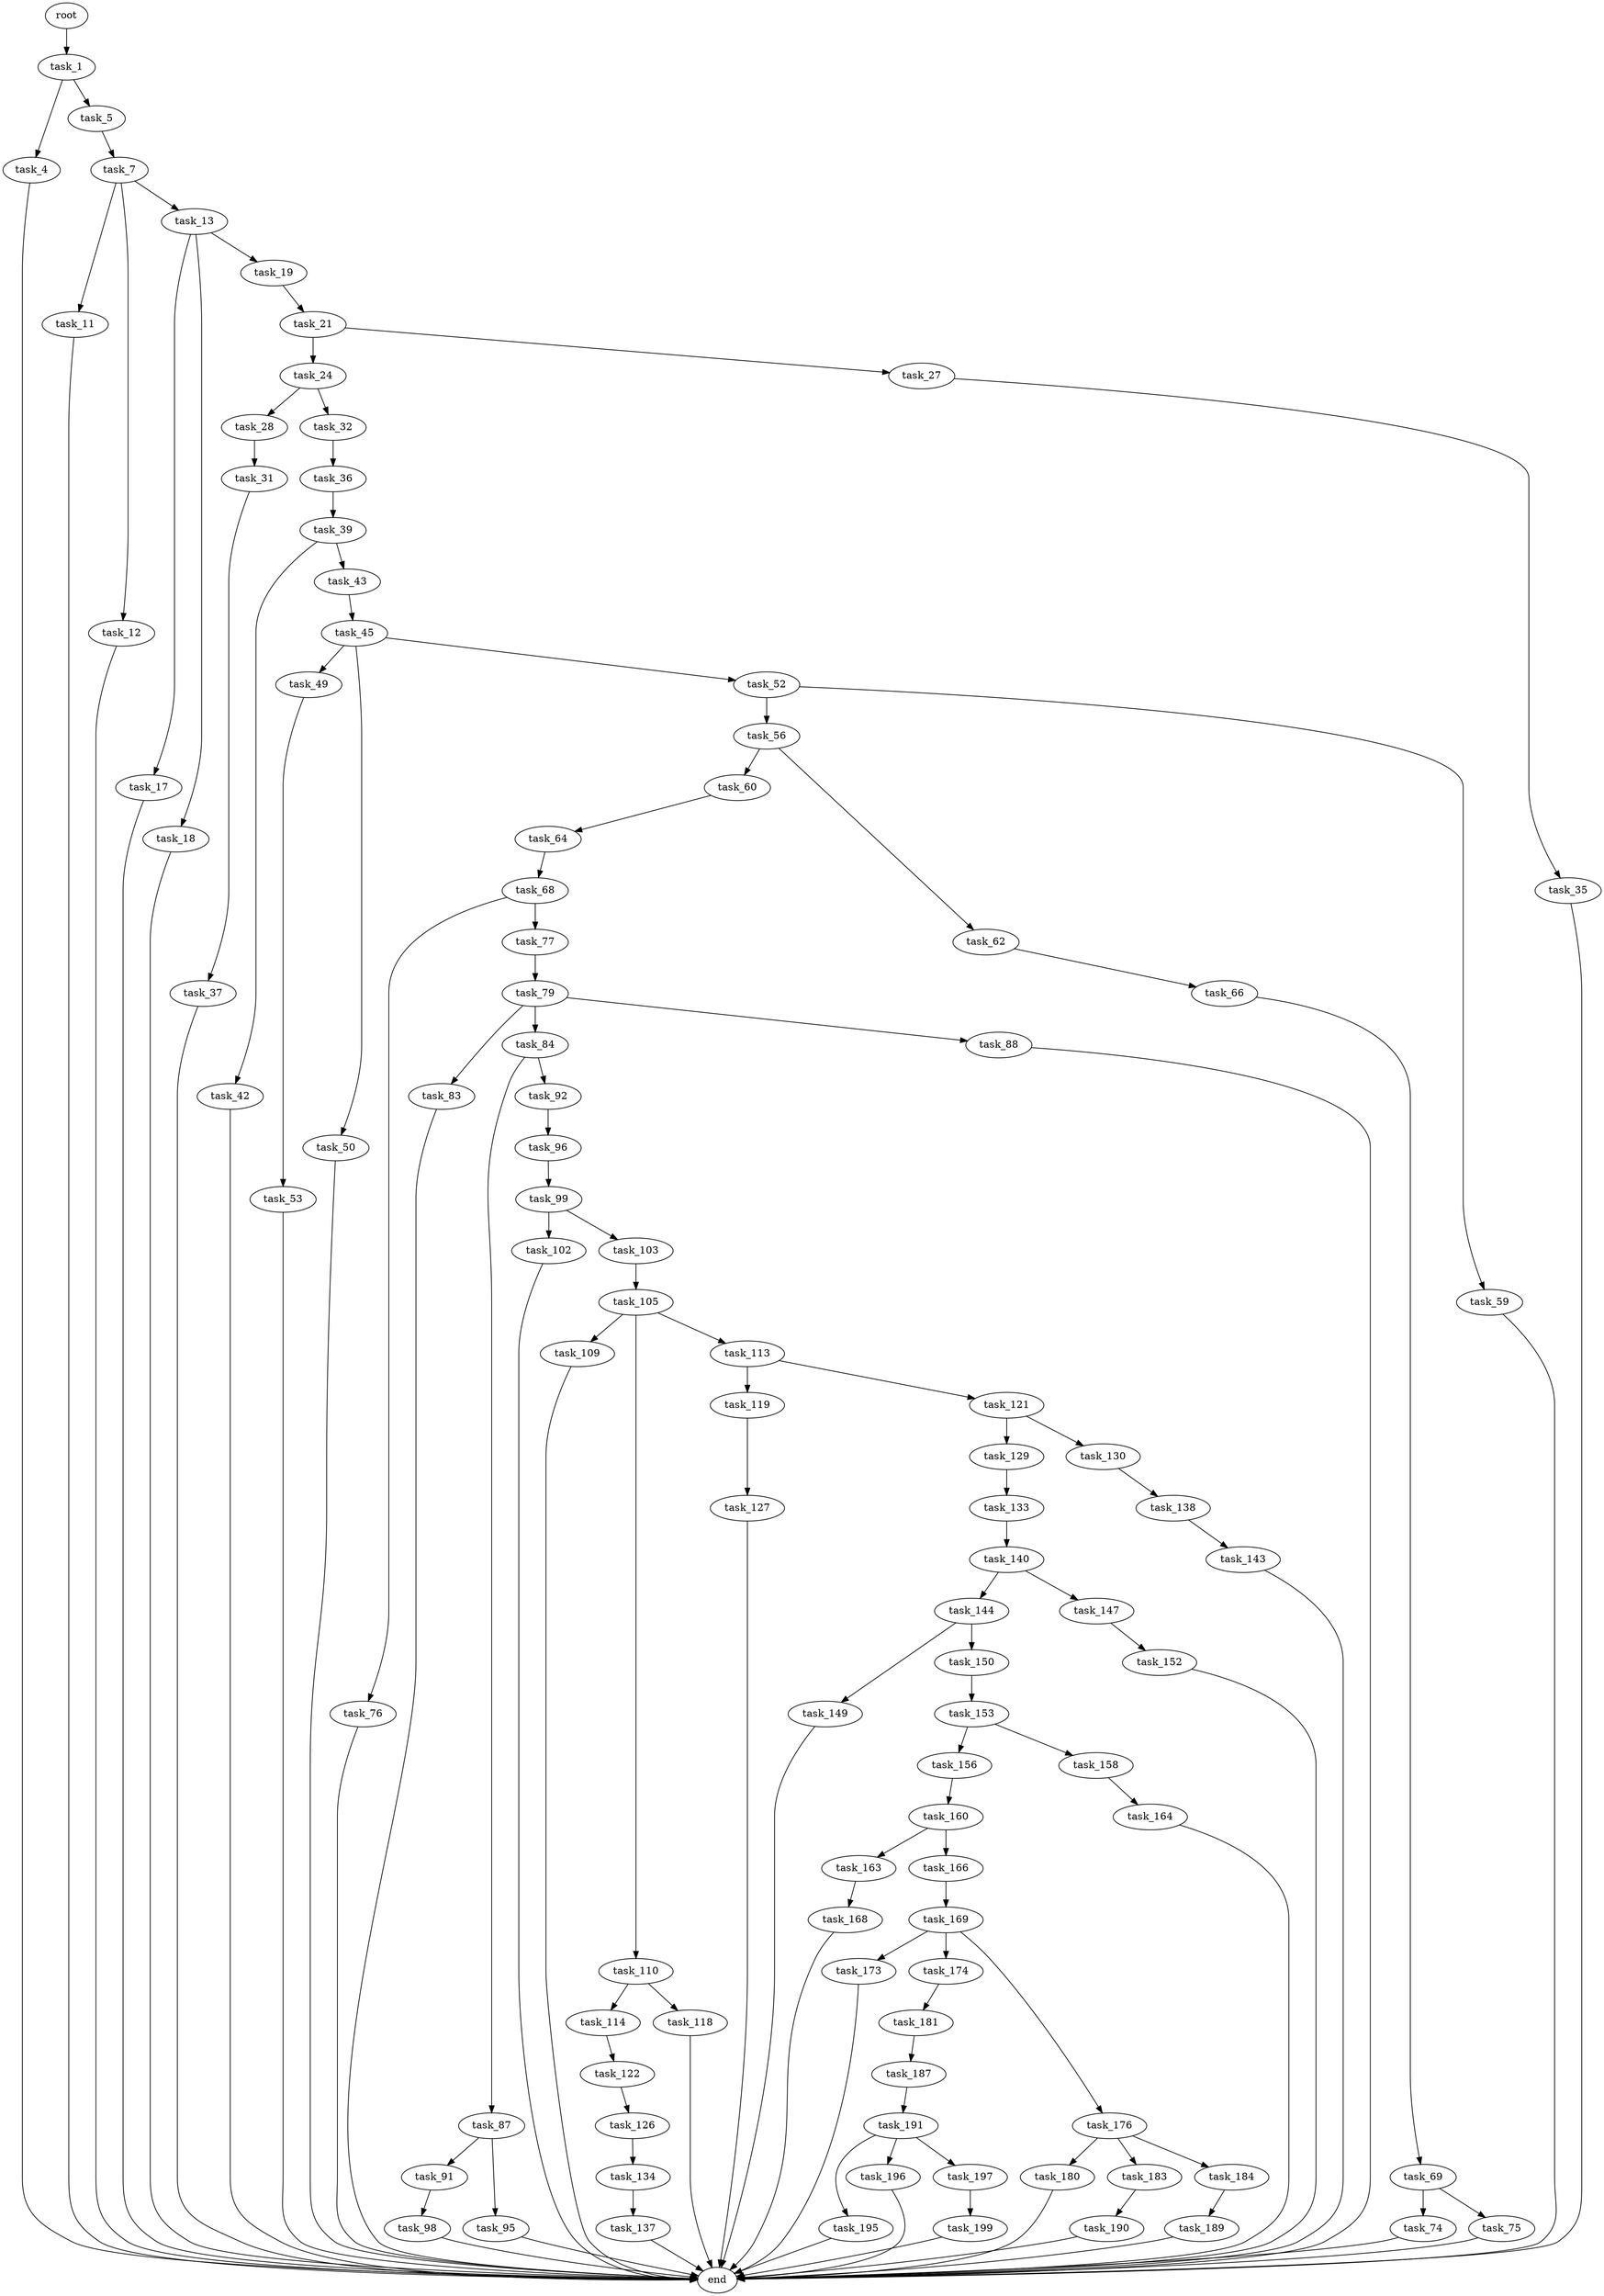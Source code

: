 digraph G {
  root [size="0.000000"];
  task_1 [size="356323348563.000000"];
  task_4 [size="23511105359.000000"];
  task_5 [size="2237539144.000000"];
  task_7 [size="549755813888.000000"];
  task_11 [size="68719476736.000000"];
  task_12 [size="134217728000.000000"];
  task_13 [size="13231820987.000000"];
  task_17 [size="134217728000.000000"];
  task_18 [size="368293445632.000000"];
  task_19 [size="42128427583.000000"];
  task_21 [size="41749194716.000000"];
  task_24 [size="68719476736.000000"];
  task_27 [size="10196650036.000000"];
  task_28 [size="1073741824000.000000"];
  task_31 [size="13379548582.000000"];
  task_32 [size="4994507912.000000"];
  task_35 [size="4926804713.000000"];
  task_36 [size="217226368920.000000"];
  task_37 [size="8589934592.000000"];
  task_39 [size="165725071792.000000"];
  task_42 [size="76744109039.000000"];
  task_43 [size="127931409802.000000"];
  task_45 [size="13498017136.000000"];
  task_49 [size="2429727426.000000"];
  task_50 [size="1012034288326.000000"];
  task_52 [size="3179279677.000000"];
  task_53 [size="368293445632.000000"];
  task_56 [size="37840423105.000000"];
  task_59 [size="81262396123.000000"];
  task_60 [size="26158563014.000000"];
  task_62 [size="443301762460.000000"];
  task_64 [size="415195506819.000000"];
  task_66 [size="32729299021.000000"];
  task_68 [size="8589934592.000000"];
  task_69 [size="8589934592.000000"];
  task_74 [size="231928233984.000000"];
  task_75 [size="782757789696.000000"];
  task_76 [size="68719476736.000000"];
  task_77 [size="438433043158.000000"];
  task_79 [size="627486012767.000000"];
  task_83 [size="1073741824000.000000"];
  task_84 [size="188190553720.000000"];
  task_87 [size="549755813888.000000"];
  task_88 [size="378902757110.000000"];
  task_91 [size="264727012326.000000"];
  task_92 [size="14447545513.000000"];
  task_95 [size="231928233984.000000"];
  task_96 [size="134217728000.000000"];
  task_98 [size="2001372238.000000"];
  task_99 [size="187468173546.000000"];
  task_102 [size="85161888200.000000"];
  task_103 [size="68719476736.000000"];
  task_105 [size="134217728000.000000"];
  task_109 [size="12206584441.000000"];
  task_110 [size="15779838031.000000"];
  task_113 [size="68719476736.000000"];
  task_114 [size="86148876879.000000"];
  task_118 [size="134217728000.000000"];
  task_119 [size="2091405329.000000"];
  task_121 [size="17100733906.000000"];
  task_122 [size="751942564403.000000"];
  task_126 [size="134217728000.000000"];
  task_127 [size="204976635325.000000"];
  task_129 [size="68719476736.000000"];
  task_130 [size="1946076477.000000"];
  task_133 [size="2298860068.000000"];
  task_134 [size="3876374219.000000"];
  task_137 [size="1073741824000.000000"];
  task_138 [size="44748548631.000000"];
  task_140 [size="745661489658.000000"];
  task_143 [size="8589934592.000000"];
  task_144 [size="20348454275.000000"];
  task_147 [size="4015478092.000000"];
  task_149 [size="6216817970.000000"];
  task_150 [size="8589934592.000000"];
  task_152 [size="17769920773.000000"];
  task_153 [size="43175677486.000000"];
  task_156 [size="68719476736.000000"];
  task_158 [size="22421455504.000000"];
  task_160 [size="678540968290.000000"];
  task_163 [size="255903410857.000000"];
  task_164 [size="231928233984.000000"];
  task_166 [size="345639365571.000000"];
  task_168 [size="15167195113.000000"];
  task_169 [size="40088420958.000000"];
  task_173 [size="368293445632.000000"];
  task_174 [size="134217728000.000000"];
  task_176 [size="529400739879.000000"];
  task_180 [size="782757789696.000000"];
  task_181 [size="17502262166.000000"];
  task_183 [size="231928233984.000000"];
  task_184 [size="290804829466.000000"];
  task_187 [size="105251552163.000000"];
  task_189 [size="25601997129.000000"];
  task_190 [size="1425057134.000000"];
  task_191 [size="185581714323.000000"];
  task_195 [size="26669716756.000000"];
  task_196 [size="731525115164.000000"];
  task_197 [size="191132777246.000000"];
  task_199 [size="794190589914.000000"];
  end [size="0.000000"];

  root -> task_1 [size="1.000000"];
  task_1 -> task_4 [size="536870912.000000"];
  task_1 -> task_5 [size="536870912.000000"];
  task_4 -> end [size="1.000000"];
  task_5 -> task_7 [size="134217728.000000"];
  task_7 -> task_11 [size="536870912.000000"];
  task_7 -> task_12 [size="536870912.000000"];
  task_7 -> task_13 [size="536870912.000000"];
  task_11 -> end [size="1.000000"];
  task_12 -> end [size="1.000000"];
  task_13 -> task_17 [size="209715200.000000"];
  task_13 -> task_18 [size="209715200.000000"];
  task_13 -> task_19 [size="209715200.000000"];
  task_17 -> end [size="1.000000"];
  task_18 -> end [size="1.000000"];
  task_19 -> task_21 [size="33554432.000000"];
  task_21 -> task_24 [size="679477248.000000"];
  task_21 -> task_27 [size="679477248.000000"];
  task_24 -> task_28 [size="134217728.000000"];
  task_24 -> task_32 [size="134217728.000000"];
  task_27 -> task_35 [size="33554432.000000"];
  task_28 -> task_31 [size="838860800.000000"];
  task_31 -> task_37 [size="209715200.000000"];
  task_32 -> task_36 [size="536870912.000000"];
  task_35 -> end [size="1.000000"];
  task_36 -> task_39 [size="209715200.000000"];
  task_37 -> end [size="1.000000"];
  task_39 -> task_42 [size="301989888.000000"];
  task_39 -> task_43 [size="301989888.000000"];
  task_42 -> end [size="1.000000"];
  task_43 -> task_45 [size="134217728.000000"];
  task_45 -> task_49 [size="536870912.000000"];
  task_45 -> task_50 [size="536870912.000000"];
  task_45 -> task_52 [size="536870912.000000"];
  task_49 -> task_53 [size="134217728.000000"];
  task_50 -> end [size="1.000000"];
  task_52 -> task_56 [size="75497472.000000"];
  task_52 -> task_59 [size="75497472.000000"];
  task_53 -> end [size="1.000000"];
  task_56 -> task_60 [size="33554432.000000"];
  task_56 -> task_62 [size="33554432.000000"];
  task_59 -> end [size="1.000000"];
  task_60 -> task_64 [size="679477248.000000"];
  task_62 -> task_66 [size="301989888.000000"];
  task_64 -> task_68 [size="301989888.000000"];
  task_66 -> task_69 [size="679477248.000000"];
  task_68 -> task_76 [size="33554432.000000"];
  task_68 -> task_77 [size="33554432.000000"];
  task_69 -> task_74 [size="33554432.000000"];
  task_69 -> task_75 [size="33554432.000000"];
  task_74 -> end [size="1.000000"];
  task_75 -> end [size="1.000000"];
  task_76 -> end [size="1.000000"];
  task_77 -> task_79 [size="301989888.000000"];
  task_79 -> task_83 [size="679477248.000000"];
  task_79 -> task_84 [size="679477248.000000"];
  task_79 -> task_88 [size="679477248.000000"];
  task_83 -> end [size="1.000000"];
  task_84 -> task_87 [size="679477248.000000"];
  task_84 -> task_92 [size="679477248.000000"];
  task_87 -> task_91 [size="536870912.000000"];
  task_87 -> task_95 [size="536870912.000000"];
  task_88 -> end [size="1.000000"];
  task_91 -> task_98 [size="536870912.000000"];
  task_92 -> task_96 [size="33554432.000000"];
  task_95 -> end [size="1.000000"];
  task_96 -> task_99 [size="209715200.000000"];
  task_98 -> end [size="1.000000"];
  task_99 -> task_102 [size="209715200.000000"];
  task_99 -> task_103 [size="209715200.000000"];
  task_102 -> end [size="1.000000"];
  task_103 -> task_105 [size="134217728.000000"];
  task_105 -> task_109 [size="209715200.000000"];
  task_105 -> task_110 [size="209715200.000000"];
  task_105 -> task_113 [size="209715200.000000"];
  task_109 -> end [size="1.000000"];
  task_110 -> task_114 [size="411041792.000000"];
  task_110 -> task_118 [size="411041792.000000"];
  task_113 -> task_119 [size="134217728.000000"];
  task_113 -> task_121 [size="134217728.000000"];
  task_114 -> task_122 [size="134217728.000000"];
  task_118 -> end [size="1.000000"];
  task_119 -> task_127 [size="75497472.000000"];
  task_121 -> task_129 [size="411041792.000000"];
  task_121 -> task_130 [size="411041792.000000"];
  task_122 -> task_126 [size="536870912.000000"];
  task_126 -> task_134 [size="209715200.000000"];
  task_127 -> end [size="1.000000"];
  task_129 -> task_133 [size="134217728.000000"];
  task_130 -> task_138 [size="33554432.000000"];
  task_133 -> task_140 [size="75497472.000000"];
  task_134 -> task_137 [size="75497472.000000"];
  task_137 -> end [size="1.000000"];
  task_138 -> task_143 [size="33554432.000000"];
  task_140 -> task_144 [size="679477248.000000"];
  task_140 -> task_147 [size="679477248.000000"];
  task_143 -> end [size="1.000000"];
  task_144 -> task_149 [size="411041792.000000"];
  task_144 -> task_150 [size="411041792.000000"];
  task_147 -> task_152 [size="75497472.000000"];
  task_149 -> end [size="1.000000"];
  task_150 -> task_153 [size="33554432.000000"];
  task_152 -> end [size="1.000000"];
  task_153 -> task_156 [size="75497472.000000"];
  task_153 -> task_158 [size="75497472.000000"];
  task_156 -> task_160 [size="134217728.000000"];
  task_158 -> task_164 [size="536870912.000000"];
  task_160 -> task_163 [size="679477248.000000"];
  task_160 -> task_166 [size="679477248.000000"];
  task_163 -> task_168 [size="209715200.000000"];
  task_164 -> end [size="1.000000"];
  task_166 -> task_169 [size="411041792.000000"];
  task_168 -> end [size="1.000000"];
  task_169 -> task_173 [size="75497472.000000"];
  task_169 -> task_174 [size="75497472.000000"];
  task_169 -> task_176 [size="75497472.000000"];
  task_173 -> end [size="1.000000"];
  task_174 -> task_181 [size="209715200.000000"];
  task_176 -> task_180 [size="411041792.000000"];
  task_176 -> task_183 [size="411041792.000000"];
  task_176 -> task_184 [size="411041792.000000"];
  task_180 -> end [size="1.000000"];
  task_181 -> task_187 [size="536870912.000000"];
  task_183 -> task_190 [size="301989888.000000"];
  task_184 -> task_189 [size="209715200.000000"];
  task_187 -> task_191 [size="134217728.000000"];
  task_189 -> end [size="1.000000"];
  task_190 -> end [size="1.000000"];
  task_191 -> task_195 [size="134217728.000000"];
  task_191 -> task_196 [size="134217728.000000"];
  task_191 -> task_197 [size="134217728.000000"];
  task_195 -> end [size="1.000000"];
  task_196 -> end [size="1.000000"];
  task_197 -> task_199 [size="301989888.000000"];
  task_199 -> end [size="1.000000"];
}
